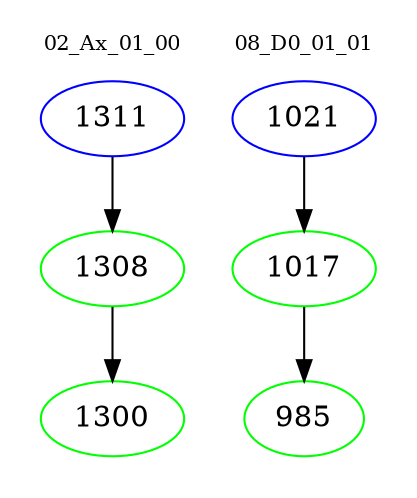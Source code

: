 digraph{
subgraph cluster_0 {
color = white
label = "02_Ax_01_00";
fontsize=10;
T0_1311 [label="1311", color="blue"]
T0_1311 -> T0_1308 [color="black"]
T0_1308 [label="1308", color="green"]
T0_1308 -> T0_1300 [color="black"]
T0_1300 [label="1300", color="green"]
}
subgraph cluster_1 {
color = white
label = "08_D0_01_01";
fontsize=10;
T1_1021 [label="1021", color="blue"]
T1_1021 -> T1_1017 [color="black"]
T1_1017 [label="1017", color="green"]
T1_1017 -> T1_985 [color="black"]
T1_985 [label="985", color="green"]
}
}

